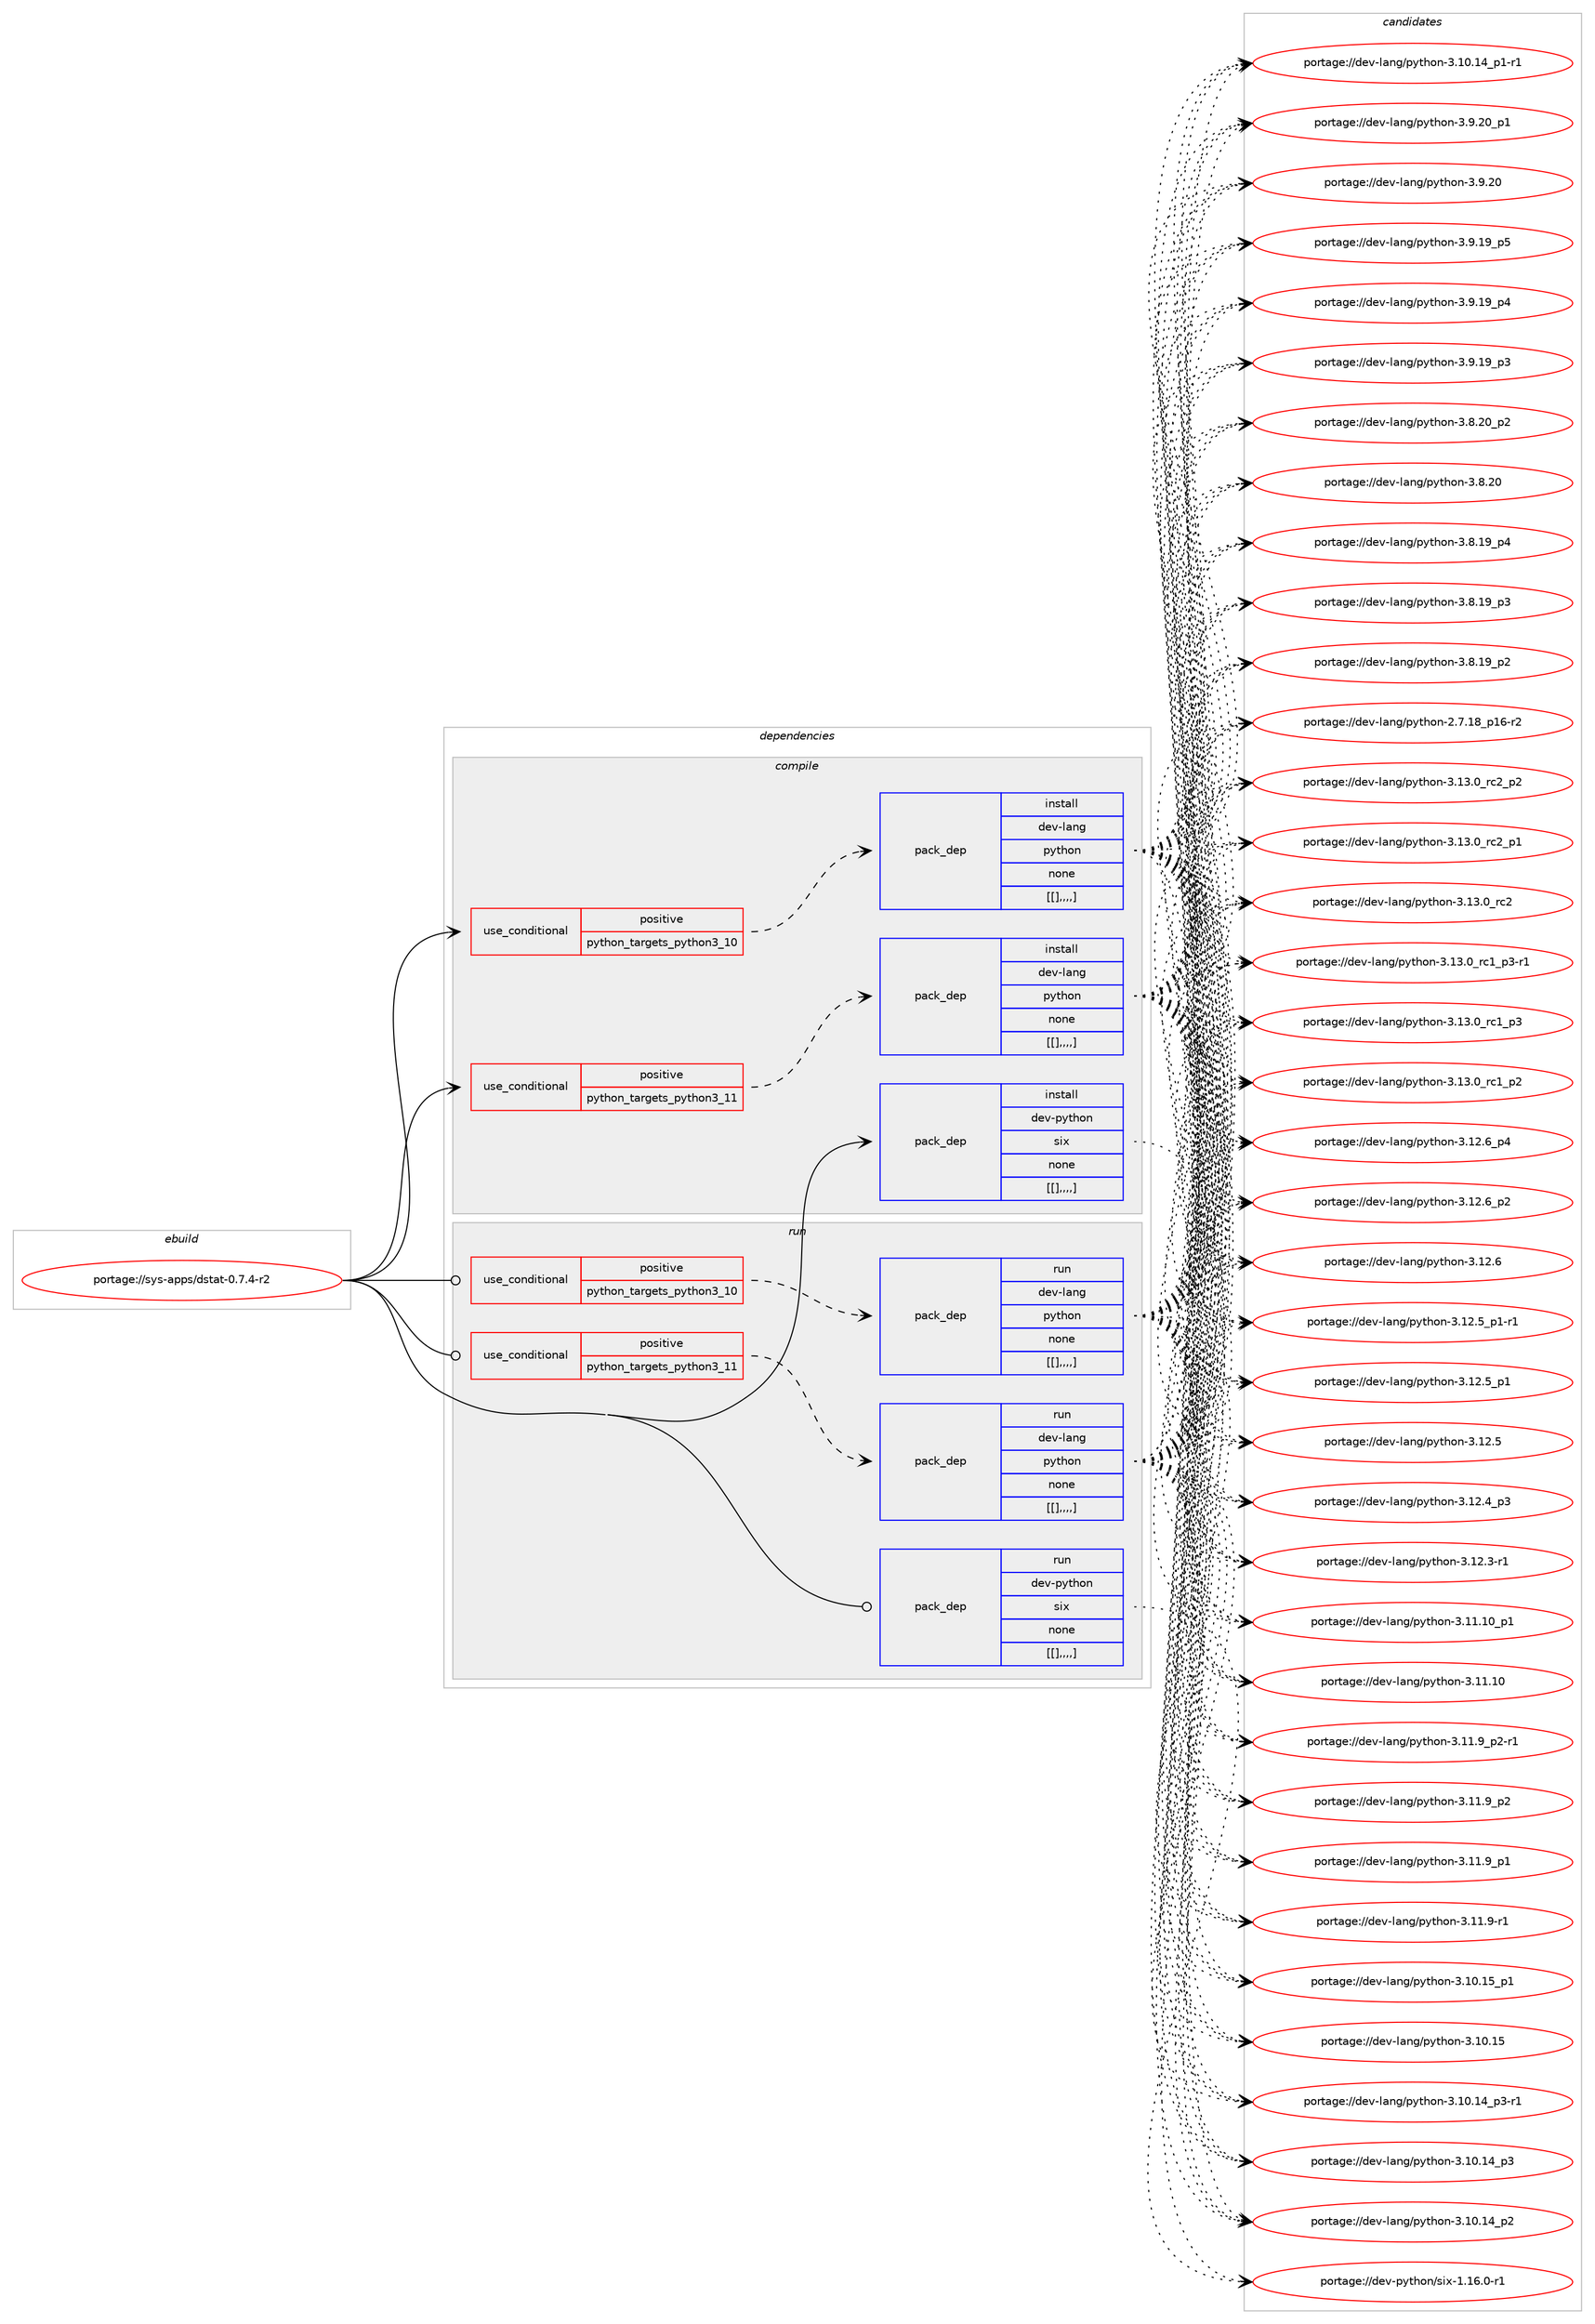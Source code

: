digraph prolog {

# *************
# Graph options
# *************

newrank=true;
concentrate=true;
compound=true;
graph [rankdir=LR,fontname=Helvetica,fontsize=10,ranksep=1.5];#, ranksep=2.5, nodesep=0.2];
edge  [arrowhead=vee];
node  [fontname=Helvetica,fontsize=10];

# **********
# The ebuild
# **********

subgraph cluster_leftcol {
color=gray;
label=<<i>ebuild</i>>;
id [label="portage://sys-apps/dstat-0.7.4-r2", color=red, width=4, href="../sys-apps/dstat-0.7.4-r2.svg"];
}

# ****************
# The dependencies
# ****************

subgraph cluster_midcol {
color=gray;
label=<<i>dependencies</i>>;
subgraph cluster_compile {
fillcolor="#eeeeee";
style=filled;
label=<<i>compile</i>>;
subgraph cond2517 {
dependency7175 [label=<<TABLE BORDER="0" CELLBORDER="1" CELLSPACING="0" CELLPADDING="4"><TR><TD ROWSPAN="3" CELLPADDING="10">use_conditional</TD></TR><TR><TD>positive</TD></TR><TR><TD>python_targets_python3_10</TD></TR></TABLE>>, shape=none, color=red];
subgraph pack4634 {
dependency7176 [label=<<TABLE BORDER="0" CELLBORDER="1" CELLSPACING="0" CELLPADDING="4" WIDTH="220"><TR><TD ROWSPAN="6" CELLPADDING="30">pack_dep</TD></TR><TR><TD WIDTH="110">install</TD></TR><TR><TD>dev-lang</TD></TR><TR><TD>python</TD></TR><TR><TD>none</TD></TR><TR><TD>[[],,,,]</TD></TR></TABLE>>, shape=none, color=blue];
}
dependency7175:e -> dependency7176:w [weight=20,style="dashed",arrowhead="vee"];
}
id:e -> dependency7175:w [weight=20,style="solid",arrowhead="vee"];
subgraph cond2518 {
dependency7177 [label=<<TABLE BORDER="0" CELLBORDER="1" CELLSPACING="0" CELLPADDING="4"><TR><TD ROWSPAN="3" CELLPADDING="10">use_conditional</TD></TR><TR><TD>positive</TD></TR><TR><TD>python_targets_python3_11</TD></TR></TABLE>>, shape=none, color=red];
subgraph pack4635 {
dependency7178 [label=<<TABLE BORDER="0" CELLBORDER="1" CELLSPACING="0" CELLPADDING="4" WIDTH="220"><TR><TD ROWSPAN="6" CELLPADDING="30">pack_dep</TD></TR><TR><TD WIDTH="110">install</TD></TR><TR><TD>dev-lang</TD></TR><TR><TD>python</TD></TR><TR><TD>none</TD></TR><TR><TD>[[],,,,]</TD></TR></TABLE>>, shape=none, color=blue];
}
dependency7177:e -> dependency7178:w [weight=20,style="dashed",arrowhead="vee"];
}
id:e -> dependency7177:w [weight=20,style="solid",arrowhead="vee"];
subgraph pack4636 {
dependency7179 [label=<<TABLE BORDER="0" CELLBORDER="1" CELLSPACING="0" CELLPADDING="4" WIDTH="220"><TR><TD ROWSPAN="6" CELLPADDING="30">pack_dep</TD></TR><TR><TD WIDTH="110">install</TD></TR><TR><TD>dev-python</TD></TR><TR><TD>six</TD></TR><TR><TD>none</TD></TR><TR><TD>[[],,,,]</TD></TR></TABLE>>, shape=none, color=blue];
}
id:e -> dependency7179:w [weight=20,style="solid",arrowhead="vee"];
}
subgraph cluster_compileandrun {
fillcolor="#eeeeee";
style=filled;
label=<<i>compile and run</i>>;
}
subgraph cluster_run {
fillcolor="#eeeeee";
style=filled;
label=<<i>run</i>>;
subgraph cond2519 {
dependency7180 [label=<<TABLE BORDER="0" CELLBORDER="1" CELLSPACING="0" CELLPADDING="4"><TR><TD ROWSPAN="3" CELLPADDING="10">use_conditional</TD></TR><TR><TD>positive</TD></TR><TR><TD>python_targets_python3_10</TD></TR></TABLE>>, shape=none, color=red];
subgraph pack4637 {
dependency7181 [label=<<TABLE BORDER="0" CELLBORDER="1" CELLSPACING="0" CELLPADDING="4" WIDTH="220"><TR><TD ROWSPAN="6" CELLPADDING="30">pack_dep</TD></TR><TR><TD WIDTH="110">run</TD></TR><TR><TD>dev-lang</TD></TR><TR><TD>python</TD></TR><TR><TD>none</TD></TR><TR><TD>[[],,,,]</TD></TR></TABLE>>, shape=none, color=blue];
}
dependency7180:e -> dependency7181:w [weight=20,style="dashed",arrowhead="vee"];
}
id:e -> dependency7180:w [weight=20,style="solid",arrowhead="odot"];
subgraph cond2520 {
dependency7182 [label=<<TABLE BORDER="0" CELLBORDER="1" CELLSPACING="0" CELLPADDING="4"><TR><TD ROWSPAN="3" CELLPADDING="10">use_conditional</TD></TR><TR><TD>positive</TD></TR><TR><TD>python_targets_python3_11</TD></TR></TABLE>>, shape=none, color=red];
subgraph pack4638 {
dependency7183 [label=<<TABLE BORDER="0" CELLBORDER="1" CELLSPACING="0" CELLPADDING="4" WIDTH="220"><TR><TD ROWSPAN="6" CELLPADDING="30">pack_dep</TD></TR><TR><TD WIDTH="110">run</TD></TR><TR><TD>dev-lang</TD></TR><TR><TD>python</TD></TR><TR><TD>none</TD></TR><TR><TD>[[],,,,]</TD></TR></TABLE>>, shape=none, color=blue];
}
dependency7182:e -> dependency7183:w [weight=20,style="dashed",arrowhead="vee"];
}
id:e -> dependency7182:w [weight=20,style="solid",arrowhead="odot"];
subgraph pack4639 {
dependency7184 [label=<<TABLE BORDER="0" CELLBORDER="1" CELLSPACING="0" CELLPADDING="4" WIDTH="220"><TR><TD ROWSPAN="6" CELLPADDING="30">pack_dep</TD></TR><TR><TD WIDTH="110">run</TD></TR><TR><TD>dev-python</TD></TR><TR><TD>six</TD></TR><TR><TD>none</TD></TR><TR><TD>[[],,,,]</TD></TR></TABLE>>, shape=none, color=blue];
}
id:e -> dependency7184:w [weight=20,style="solid",arrowhead="odot"];
}
}

# **************
# The candidates
# **************

subgraph cluster_choices {
rank=same;
color=gray;
label=<<i>candidates</i>>;

subgraph choice4634 {
color=black;
nodesep=1;
choice100101118451089711010347112121116104111110455146495146489511499509511250 [label="portage://dev-lang/python-3.13.0_rc2_p2", color=red, width=4,href="../dev-lang/python-3.13.0_rc2_p2.svg"];
choice100101118451089711010347112121116104111110455146495146489511499509511249 [label="portage://dev-lang/python-3.13.0_rc2_p1", color=red, width=4,href="../dev-lang/python-3.13.0_rc2_p1.svg"];
choice10010111845108971101034711212111610411111045514649514648951149950 [label="portage://dev-lang/python-3.13.0_rc2", color=red, width=4,href="../dev-lang/python-3.13.0_rc2.svg"];
choice1001011184510897110103471121211161041111104551464951464895114994995112514511449 [label="portage://dev-lang/python-3.13.0_rc1_p3-r1", color=red, width=4,href="../dev-lang/python-3.13.0_rc1_p3-r1.svg"];
choice100101118451089711010347112121116104111110455146495146489511499499511251 [label="portage://dev-lang/python-3.13.0_rc1_p3", color=red, width=4,href="../dev-lang/python-3.13.0_rc1_p3.svg"];
choice100101118451089711010347112121116104111110455146495146489511499499511250 [label="portage://dev-lang/python-3.13.0_rc1_p2", color=red, width=4,href="../dev-lang/python-3.13.0_rc1_p2.svg"];
choice100101118451089711010347112121116104111110455146495046549511252 [label="portage://dev-lang/python-3.12.6_p4", color=red, width=4,href="../dev-lang/python-3.12.6_p4.svg"];
choice100101118451089711010347112121116104111110455146495046549511250 [label="portage://dev-lang/python-3.12.6_p2", color=red, width=4,href="../dev-lang/python-3.12.6_p2.svg"];
choice10010111845108971101034711212111610411111045514649504654 [label="portage://dev-lang/python-3.12.6", color=red, width=4,href="../dev-lang/python-3.12.6.svg"];
choice1001011184510897110103471121211161041111104551464950465395112494511449 [label="portage://dev-lang/python-3.12.5_p1-r1", color=red, width=4,href="../dev-lang/python-3.12.5_p1-r1.svg"];
choice100101118451089711010347112121116104111110455146495046539511249 [label="portage://dev-lang/python-3.12.5_p1", color=red, width=4,href="../dev-lang/python-3.12.5_p1.svg"];
choice10010111845108971101034711212111610411111045514649504653 [label="portage://dev-lang/python-3.12.5", color=red, width=4,href="../dev-lang/python-3.12.5.svg"];
choice100101118451089711010347112121116104111110455146495046529511251 [label="portage://dev-lang/python-3.12.4_p3", color=red, width=4,href="../dev-lang/python-3.12.4_p3.svg"];
choice100101118451089711010347112121116104111110455146495046514511449 [label="portage://dev-lang/python-3.12.3-r1", color=red, width=4,href="../dev-lang/python-3.12.3-r1.svg"];
choice10010111845108971101034711212111610411111045514649494649489511249 [label="portage://dev-lang/python-3.11.10_p1", color=red, width=4,href="../dev-lang/python-3.11.10_p1.svg"];
choice1001011184510897110103471121211161041111104551464949464948 [label="portage://dev-lang/python-3.11.10", color=red, width=4,href="../dev-lang/python-3.11.10.svg"];
choice1001011184510897110103471121211161041111104551464949465795112504511449 [label="portage://dev-lang/python-3.11.9_p2-r1", color=red, width=4,href="../dev-lang/python-3.11.9_p2-r1.svg"];
choice100101118451089711010347112121116104111110455146494946579511250 [label="portage://dev-lang/python-3.11.9_p2", color=red, width=4,href="../dev-lang/python-3.11.9_p2.svg"];
choice100101118451089711010347112121116104111110455146494946579511249 [label="portage://dev-lang/python-3.11.9_p1", color=red, width=4,href="../dev-lang/python-3.11.9_p1.svg"];
choice100101118451089711010347112121116104111110455146494946574511449 [label="portage://dev-lang/python-3.11.9-r1", color=red, width=4,href="../dev-lang/python-3.11.9-r1.svg"];
choice10010111845108971101034711212111610411111045514649484649539511249 [label="portage://dev-lang/python-3.10.15_p1", color=red, width=4,href="../dev-lang/python-3.10.15_p1.svg"];
choice1001011184510897110103471121211161041111104551464948464953 [label="portage://dev-lang/python-3.10.15", color=red, width=4,href="../dev-lang/python-3.10.15.svg"];
choice100101118451089711010347112121116104111110455146494846495295112514511449 [label="portage://dev-lang/python-3.10.14_p3-r1", color=red, width=4,href="../dev-lang/python-3.10.14_p3-r1.svg"];
choice10010111845108971101034711212111610411111045514649484649529511251 [label="portage://dev-lang/python-3.10.14_p3", color=red, width=4,href="../dev-lang/python-3.10.14_p3.svg"];
choice10010111845108971101034711212111610411111045514649484649529511250 [label="portage://dev-lang/python-3.10.14_p2", color=red, width=4,href="../dev-lang/python-3.10.14_p2.svg"];
choice100101118451089711010347112121116104111110455146494846495295112494511449 [label="portage://dev-lang/python-3.10.14_p1-r1", color=red, width=4,href="../dev-lang/python-3.10.14_p1-r1.svg"];
choice100101118451089711010347112121116104111110455146574650489511249 [label="portage://dev-lang/python-3.9.20_p1", color=red, width=4,href="../dev-lang/python-3.9.20_p1.svg"];
choice10010111845108971101034711212111610411111045514657465048 [label="portage://dev-lang/python-3.9.20", color=red, width=4,href="../dev-lang/python-3.9.20.svg"];
choice100101118451089711010347112121116104111110455146574649579511253 [label="portage://dev-lang/python-3.9.19_p5", color=red, width=4,href="../dev-lang/python-3.9.19_p5.svg"];
choice100101118451089711010347112121116104111110455146574649579511252 [label="portage://dev-lang/python-3.9.19_p4", color=red, width=4,href="../dev-lang/python-3.9.19_p4.svg"];
choice100101118451089711010347112121116104111110455146574649579511251 [label="portage://dev-lang/python-3.9.19_p3", color=red, width=4,href="../dev-lang/python-3.9.19_p3.svg"];
choice100101118451089711010347112121116104111110455146564650489511250 [label="portage://dev-lang/python-3.8.20_p2", color=red, width=4,href="../dev-lang/python-3.8.20_p2.svg"];
choice10010111845108971101034711212111610411111045514656465048 [label="portage://dev-lang/python-3.8.20", color=red, width=4,href="../dev-lang/python-3.8.20.svg"];
choice100101118451089711010347112121116104111110455146564649579511252 [label="portage://dev-lang/python-3.8.19_p4", color=red, width=4,href="../dev-lang/python-3.8.19_p4.svg"];
choice100101118451089711010347112121116104111110455146564649579511251 [label="portage://dev-lang/python-3.8.19_p3", color=red, width=4,href="../dev-lang/python-3.8.19_p3.svg"];
choice100101118451089711010347112121116104111110455146564649579511250 [label="portage://dev-lang/python-3.8.19_p2", color=red, width=4,href="../dev-lang/python-3.8.19_p2.svg"];
choice100101118451089711010347112121116104111110455046554649569511249544511450 [label="portage://dev-lang/python-2.7.18_p16-r2", color=red, width=4,href="../dev-lang/python-2.7.18_p16-r2.svg"];
dependency7176:e -> choice100101118451089711010347112121116104111110455146495146489511499509511250:w [style=dotted,weight="100"];
dependency7176:e -> choice100101118451089711010347112121116104111110455146495146489511499509511249:w [style=dotted,weight="100"];
dependency7176:e -> choice10010111845108971101034711212111610411111045514649514648951149950:w [style=dotted,weight="100"];
dependency7176:e -> choice1001011184510897110103471121211161041111104551464951464895114994995112514511449:w [style=dotted,weight="100"];
dependency7176:e -> choice100101118451089711010347112121116104111110455146495146489511499499511251:w [style=dotted,weight="100"];
dependency7176:e -> choice100101118451089711010347112121116104111110455146495146489511499499511250:w [style=dotted,weight="100"];
dependency7176:e -> choice100101118451089711010347112121116104111110455146495046549511252:w [style=dotted,weight="100"];
dependency7176:e -> choice100101118451089711010347112121116104111110455146495046549511250:w [style=dotted,weight="100"];
dependency7176:e -> choice10010111845108971101034711212111610411111045514649504654:w [style=dotted,weight="100"];
dependency7176:e -> choice1001011184510897110103471121211161041111104551464950465395112494511449:w [style=dotted,weight="100"];
dependency7176:e -> choice100101118451089711010347112121116104111110455146495046539511249:w [style=dotted,weight="100"];
dependency7176:e -> choice10010111845108971101034711212111610411111045514649504653:w [style=dotted,weight="100"];
dependency7176:e -> choice100101118451089711010347112121116104111110455146495046529511251:w [style=dotted,weight="100"];
dependency7176:e -> choice100101118451089711010347112121116104111110455146495046514511449:w [style=dotted,weight="100"];
dependency7176:e -> choice10010111845108971101034711212111610411111045514649494649489511249:w [style=dotted,weight="100"];
dependency7176:e -> choice1001011184510897110103471121211161041111104551464949464948:w [style=dotted,weight="100"];
dependency7176:e -> choice1001011184510897110103471121211161041111104551464949465795112504511449:w [style=dotted,weight="100"];
dependency7176:e -> choice100101118451089711010347112121116104111110455146494946579511250:w [style=dotted,weight="100"];
dependency7176:e -> choice100101118451089711010347112121116104111110455146494946579511249:w [style=dotted,weight="100"];
dependency7176:e -> choice100101118451089711010347112121116104111110455146494946574511449:w [style=dotted,weight="100"];
dependency7176:e -> choice10010111845108971101034711212111610411111045514649484649539511249:w [style=dotted,weight="100"];
dependency7176:e -> choice1001011184510897110103471121211161041111104551464948464953:w [style=dotted,weight="100"];
dependency7176:e -> choice100101118451089711010347112121116104111110455146494846495295112514511449:w [style=dotted,weight="100"];
dependency7176:e -> choice10010111845108971101034711212111610411111045514649484649529511251:w [style=dotted,weight="100"];
dependency7176:e -> choice10010111845108971101034711212111610411111045514649484649529511250:w [style=dotted,weight="100"];
dependency7176:e -> choice100101118451089711010347112121116104111110455146494846495295112494511449:w [style=dotted,weight="100"];
dependency7176:e -> choice100101118451089711010347112121116104111110455146574650489511249:w [style=dotted,weight="100"];
dependency7176:e -> choice10010111845108971101034711212111610411111045514657465048:w [style=dotted,weight="100"];
dependency7176:e -> choice100101118451089711010347112121116104111110455146574649579511253:w [style=dotted,weight="100"];
dependency7176:e -> choice100101118451089711010347112121116104111110455146574649579511252:w [style=dotted,weight="100"];
dependency7176:e -> choice100101118451089711010347112121116104111110455146574649579511251:w [style=dotted,weight="100"];
dependency7176:e -> choice100101118451089711010347112121116104111110455146564650489511250:w [style=dotted,weight="100"];
dependency7176:e -> choice10010111845108971101034711212111610411111045514656465048:w [style=dotted,weight="100"];
dependency7176:e -> choice100101118451089711010347112121116104111110455146564649579511252:w [style=dotted,weight="100"];
dependency7176:e -> choice100101118451089711010347112121116104111110455146564649579511251:w [style=dotted,weight="100"];
dependency7176:e -> choice100101118451089711010347112121116104111110455146564649579511250:w [style=dotted,weight="100"];
dependency7176:e -> choice100101118451089711010347112121116104111110455046554649569511249544511450:w [style=dotted,weight="100"];
}
subgraph choice4635 {
color=black;
nodesep=1;
choice100101118451089711010347112121116104111110455146495146489511499509511250 [label="portage://dev-lang/python-3.13.0_rc2_p2", color=red, width=4,href="../dev-lang/python-3.13.0_rc2_p2.svg"];
choice100101118451089711010347112121116104111110455146495146489511499509511249 [label="portage://dev-lang/python-3.13.0_rc2_p1", color=red, width=4,href="../dev-lang/python-3.13.0_rc2_p1.svg"];
choice10010111845108971101034711212111610411111045514649514648951149950 [label="portage://dev-lang/python-3.13.0_rc2", color=red, width=4,href="../dev-lang/python-3.13.0_rc2.svg"];
choice1001011184510897110103471121211161041111104551464951464895114994995112514511449 [label="portage://dev-lang/python-3.13.0_rc1_p3-r1", color=red, width=4,href="../dev-lang/python-3.13.0_rc1_p3-r1.svg"];
choice100101118451089711010347112121116104111110455146495146489511499499511251 [label="portage://dev-lang/python-3.13.0_rc1_p3", color=red, width=4,href="../dev-lang/python-3.13.0_rc1_p3.svg"];
choice100101118451089711010347112121116104111110455146495146489511499499511250 [label="portage://dev-lang/python-3.13.0_rc1_p2", color=red, width=4,href="../dev-lang/python-3.13.0_rc1_p2.svg"];
choice100101118451089711010347112121116104111110455146495046549511252 [label="portage://dev-lang/python-3.12.6_p4", color=red, width=4,href="../dev-lang/python-3.12.6_p4.svg"];
choice100101118451089711010347112121116104111110455146495046549511250 [label="portage://dev-lang/python-3.12.6_p2", color=red, width=4,href="../dev-lang/python-3.12.6_p2.svg"];
choice10010111845108971101034711212111610411111045514649504654 [label="portage://dev-lang/python-3.12.6", color=red, width=4,href="../dev-lang/python-3.12.6.svg"];
choice1001011184510897110103471121211161041111104551464950465395112494511449 [label="portage://dev-lang/python-3.12.5_p1-r1", color=red, width=4,href="../dev-lang/python-3.12.5_p1-r1.svg"];
choice100101118451089711010347112121116104111110455146495046539511249 [label="portage://dev-lang/python-3.12.5_p1", color=red, width=4,href="../dev-lang/python-3.12.5_p1.svg"];
choice10010111845108971101034711212111610411111045514649504653 [label="portage://dev-lang/python-3.12.5", color=red, width=4,href="../dev-lang/python-3.12.5.svg"];
choice100101118451089711010347112121116104111110455146495046529511251 [label="portage://dev-lang/python-3.12.4_p3", color=red, width=4,href="../dev-lang/python-3.12.4_p3.svg"];
choice100101118451089711010347112121116104111110455146495046514511449 [label="portage://dev-lang/python-3.12.3-r1", color=red, width=4,href="../dev-lang/python-3.12.3-r1.svg"];
choice10010111845108971101034711212111610411111045514649494649489511249 [label="portage://dev-lang/python-3.11.10_p1", color=red, width=4,href="../dev-lang/python-3.11.10_p1.svg"];
choice1001011184510897110103471121211161041111104551464949464948 [label="portage://dev-lang/python-3.11.10", color=red, width=4,href="../dev-lang/python-3.11.10.svg"];
choice1001011184510897110103471121211161041111104551464949465795112504511449 [label="portage://dev-lang/python-3.11.9_p2-r1", color=red, width=4,href="../dev-lang/python-3.11.9_p2-r1.svg"];
choice100101118451089711010347112121116104111110455146494946579511250 [label="portage://dev-lang/python-3.11.9_p2", color=red, width=4,href="../dev-lang/python-3.11.9_p2.svg"];
choice100101118451089711010347112121116104111110455146494946579511249 [label="portage://dev-lang/python-3.11.9_p1", color=red, width=4,href="../dev-lang/python-3.11.9_p1.svg"];
choice100101118451089711010347112121116104111110455146494946574511449 [label="portage://dev-lang/python-3.11.9-r1", color=red, width=4,href="../dev-lang/python-3.11.9-r1.svg"];
choice10010111845108971101034711212111610411111045514649484649539511249 [label="portage://dev-lang/python-3.10.15_p1", color=red, width=4,href="../dev-lang/python-3.10.15_p1.svg"];
choice1001011184510897110103471121211161041111104551464948464953 [label="portage://dev-lang/python-3.10.15", color=red, width=4,href="../dev-lang/python-3.10.15.svg"];
choice100101118451089711010347112121116104111110455146494846495295112514511449 [label="portage://dev-lang/python-3.10.14_p3-r1", color=red, width=4,href="../dev-lang/python-3.10.14_p3-r1.svg"];
choice10010111845108971101034711212111610411111045514649484649529511251 [label="portage://dev-lang/python-3.10.14_p3", color=red, width=4,href="../dev-lang/python-3.10.14_p3.svg"];
choice10010111845108971101034711212111610411111045514649484649529511250 [label="portage://dev-lang/python-3.10.14_p2", color=red, width=4,href="../dev-lang/python-3.10.14_p2.svg"];
choice100101118451089711010347112121116104111110455146494846495295112494511449 [label="portage://dev-lang/python-3.10.14_p1-r1", color=red, width=4,href="../dev-lang/python-3.10.14_p1-r1.svg"];
choice100101118451089711010347112121116104111110455146574650489511249 [label="portage://dev-lang/python-3.9.20_p1", color=red, width=4,href="../dev-lang/python-3.9.20_p1.svg"];
choice10010111845108971101034711212111610411111045514657465048 [label="portage://dev-lang/python-3.9.20", color=red, width=4,href="../dev-lang/python-3.9.20.svg"];
choice100101118451089711010347112121116104111110455146574649579511253 [label="portage://dev-lang/python-3.9.19_p5", color=red, width=4,href="../dev-lang/python-3.9.19_p5.svg"];
choice100101118451089711010347112121116104111110455146574649579511252 [label="portage://dev-lang/python-3.9.19_p4", color=red, width=4,href="../dev-lang/python-3.9.19_p4.svg"];
choice100101118451089711010347112121116104111110455146574649579511251 [label="portage://dev-lang/python-3.9.19_p3", color=red, width=4,href="../dev-lang/python-3.9.19_p3.svg"];
choice100101118451089711010347112121116104111110455146564650489511250 [label="portage://dev-lang/python-3.8.20_p2", color=red, width=4,href="../dev-lang/python-3.8.20_p2.svg"];
choice10010111845108971101034711212111610411111045514656465048 [label="portage://dev-lang/python-3.8.20", color=red, width=4,href="../dev-lang/python-3.8.20.svg"];
choice100101118451089711010347112121116104111110455146564649579511252 [label="portage://dev-lang/python-3.8.19_p4", color=red, width=4,href="../dev-lang/python-3.8.19_p4.svg"];
choice100101118451089711010347112121116104111110455146564649579511251 [label="portage://dev-lang/python-3.8.19_p3", color=red, width=4,href="../dev-lang/python-3.8.19_p3.svg"];
choice100101118451089711010347112121116104111110455146564649579511250 [label="portage://dev-lang/python-3.8.19_p2", color=red, width=4,href="../dev-lang/python-3.8.19_p2.svg"];
choice100101118451089711010347112121116104111110455046554649569511249544511450 [label="portage://dev-lang/python-2.7.18_p16-r2", color=red, width=4,href="../dev-lang/python-2.7.18_p16-r2.svg"];
dependency7178:e -> choice100101118451089711010347112121116104111110455146495146489511499509511250:w [style=dotted,weight="100"];
dependency7178:e -> choice100101118451089711010347112121116104111110455146495146489511499509511249:w [style=dotted,weight="100"];
dependency7178:e -> choice10010111845108971101034711212111610411111045514649514648951149950:w [style=dotted,weight="100"];
dependency7178:e -> choice1001011184510897110103471121211161041111104551464951464895114994995112514511449:w [style=dotted,weight="100"];
dependency7178:e -> choice100101118451089711010347112121116104111110455146495146489511499499511251:w [style=dotted,weight="100"];
dependency7178:e -> choice100101118451089711010347112121116104111110455146495146489511499499511250:w [style=dotted,weight="100"];
dependency7178:e -> choice100101118451089711010347112121116104111110455146495046549511252:w [style=dotted,weight="100"];
dependency7178:e -> choice100101118451089711010347112121116104111110455146495046549511250:w [style=dotted,weight="100"];
dependency7178:e -> choice10010111845108971101034711212111610411111045514649504654:w [style=dotted,weight="100"];
dependency7178:e -> choice1001011184510897110103471121211161041111104551464950465395112494511449:w [style=dotted,weight="100"];
dependency7178:e -> choice100101118451089711010347112121116104111110455146495046539511249:w [style=dotted,weight="100"];
dependency7178:e -> choice10010111845108971101034711212111610411111045514649504653:w [style=dotted,weight="100"];
dependency7178:e -> choice100101118451089711010347112121116104111110455146495046529511251:w [style=dotted,weight="100"];
dependency7178:e -> choice100101118451089711010347112121116104111110455146495046514511449:w [style=dotted,weight="100"];
dependency7178:e -> choice10010111845108971101034711212111610411111045514649494649489511249:w [style=dotted,weight="100"];
dependency7178:e -> choice1001011184510897110103471121211161041111104551464949464948:w [style=dotted,weight="100"];
dependency7178:e -> choice1001011184510897110103471121211161041111104551464949465795112504511449:w [style=dotted,weight="100"];
dependency7178:e -> choice100101118451089711010347112121116104111110455146494946579511250:w [style=dotted,weight="100"];
dependency7178:e -> choice100101118451089711010347112121116104111110455146494946579511249:w [style=dotted,weight="100"];
dependency7178:e -> choice100101118451089711010347112121116104111110455146494946574511449:w [style=dotted,weight="100"];
dependency7178:e -> choice10010111845108971101034711212111610411111045514649484649539511249:w [style=dotted,weight="100"];
dependency7178:e -> choice1001011184510897110103471121211161041111104551464948464953:w [style=dotted,weight="100"];
dependency7178:e -> choice100101118451089711010347112121116104111110455146494846495295112514511449:w [style=dotted,weight="100"];
dependency7178:e -> choice10010111845108971101034711212111610411111045514649484649529511251:w [style=dotted,weight="100"];
dependency7178:e -> choice10010111845108971101034711212111610411111045514649484649529511250:w [style=dotted,weight="100"];
dependency7178:e -> choice100101118451089711010347112121116104111110455146494846495295112494511449:w [style=dotted,weight="100"];
dependency7178:e -> choice100101118451089711010347112121116104111110455146574650489511249:w [style=dotted,weight="100"];
dependency7178:e -> choice10010111845108971101034711212111610411111045514657465048:w [style=dotted,weight="100"];
dependency7178:e -> choice100101118451089711010347112121116104111110455146574649579511253:w [style=dotted,weight="100"];
dependency7178:e -> choice100101118451089711010347112121116104111110455146574649579511252:w [style=dotted,weight="100"];
dependency7178:e -> choice100101118451089711010347112121116104111110455146574649579511251:w [style=dotted,weight="100"];
dependency7178:e -> choice100101118451089711010347112121116104111110455146564650489511250:w [style=dotted,weight="100"];
dependency7178:e -> choice10010111845108971101034711212111610411111045514656465048:w [style=dotted,weight="100"];
dependency7178:e -> choice100101118451089711010347112121116104111110455146564649579511252:w [style=dotted,weight="100"];
dependency7178:e -> choice100101118451089711010347112121116104111110455146564649579511251:w [style=dotted,weight="100"];
dependency7178:e -> choice100101118451089711010347112121116104111110455146564649579511250:w [style=dotted,weight="100"];
dependency7178:e -> choice100101118451089711010347112121116104111110455046554649569511249544511450:w [style=dotted,weight="100"];
}
subgraph choice4636 {
color=black;
nodesep=1;
choice1001011184511212111610411111047115105120454946495446484511449 [label="portage://dev-python/six-1.16.0-r1", color=red, width=4,href="../dev-python/six-1.16.0-r1.svg"];
dependency7179:e -> choice1001011184511212111610411111047115105120454946495446484511449:w [style=dotted,weight="100"];
}
subgraph choice4637 {
color=black;
nodesep=1;
choice100101118451089711010347112121116104111110455146495146489511499509511250 [label="portage://dev-lang/python-3.13.0_rc2_p2", color=red, width=4,href="../dev-lang/python-3.13.0_rc2_p2.svg"];
choice100101118451089711010347112121116104111110455146495146489511499509511249 [label="portage://dev-lang/python-3.13.0_rc2_p1", color=red, width=4,href="../dev-lang/python-3.13.0_rc2_p1.svg"];
choice10010111845108971101034711212111610411111045514649514648951149950 [label="portage://dev-lang/python-3.13.0_rc2", color=red, width=4,href="../dev-lang/python-3.13.0_rc2.svg"];
choice1001011184510897110103471121211161041111104551464951464895114994995112514511449 [label="portage://dev-lang/python-3.13.0_rc1_p3-r1", color=red, width=4,href="../dev-lang/python-3.13.0_rc1_p3-r1.svg"];
choice100101118451089711010347112121116104111110455146495146489511499499511251 [label="portage://dev-lang/python-3.13.0_rc1_p3", color=red, width=4,href="../dev-lang/python-3.13.0_rc1_p3.svg"];
choice100101118451089711010347112121116104111110455146495146489511499499511250 [label="portage://dev-lang/python-3.13.0_rc1_p2", color=red, width=4,href="../dev-lang/python-3.13.0_rc1_p2.svg"];
choice100101118451089711010347112121116104111110455146495046549511252 [label="portage://dev-lang/python-3.12.6_p4", color=red, width=4,href="../dev-lang/python-3.12.6_p4.svg"];
choice100101118451089711010347112121116104111110455146495046549511250 [label="portage://dev-lang/python-3.12.6_p2", color=red, width=4,href="../dev-lang/python-3.12.6_p2.svg"];
choice10010111845108971101034711212111610411111045514649504654 [label="portage://dev-lang/python-3.12.6", color=red, width=4,href="../dev-lang/python-3.12.6.svg"];
choice1001011184510897110103471121211161041111104551464950465395112494511449 [label="portage://dev-lang/python-3.12.5_p1-r1", color=red, width=4,href="../dev-lang/python-3.12.5_p1-r1.svg"];
choice100101118451089711010347112121116104111110455146495046539511249 [label="portage://dev-lang/python-3.12.5_p1", color=red, width=4,href="../dev-lang/python-3.12.5_p1.svg"];
choice10010111845108971101034711212111610411111045514649504653 [label="portage://dev-lang/python-3.12.5", color=red, width=4,href="../dev-lang/python-3.12.5.svg"];
choice100101118451089711010347112121116104111110455146495046529511251 [label="portage://dev-lang/python-3.12.4_p3", color=red, width=4,href="../dev-lang/python-3.12.4_p3.svg"];
choice100101118451089711010347112121116104111110455146495046514511449 [label="portage://dev-lang/python-3.12.3-r1", color=red, width=4,href="../dev-lang/python-3.12.3-r1.svg"];
choice10010111845108971101034711212111610411111045514649494649489511249 [label="portage://dev-lang/python-3.11.10_p1", color=red, width=4,href="../dev-lang/python-3.11.10_p1.svg"];
choice1001011184510897110103471121211161041111104551464949464948 [label="portage://dev-lang/python-3.11.10", color=red, width=4,href="../dev-lang/python-3.11.10.svg"];
choice1001011184510897110103471121211161041111104551464949465795112504511449 [label="portage://dev-lang/python-3.11.9_p2-r1", color=red, width=4,href="../dev-lang/python-3.11.9_p2-r1.svg"];
choice100101118451089711010347112121116104111110455146494946579511250 [label="portage://dev-lang/python-3.11.9_p2", color=red, width=4,href="../dev-lang/python-3.11.9_p2.svg"];
choice100101118451089711010347112121116104111110455146494946579511249 [label="portage://dev-lang/python-3.11.9_p1", color=red, width=4,href="../dev-lang/python-3.11.9_p1.svg"];
choice100101118451089711010347112121116104111110455146494946574511449 [label="portage://dev-lang/python-3.11.9-r1", color=red, width=4,href="../dev-lang/python-3.11.9-r1.svg"];
choice10010111845108971101034711212111610411111045514649484649539511249 [label="portage://dev-lang/python-3.10.15_p1", color=red, width=4,href="../dev-lang/python-3.10.15_p1.svg"];
choice1001011184510897110103471121211161041111104551464948464953 [label="portage://dev-lang/python-3.10.15", color=red, width=4,href="../dev-lang/python-3.10.15.svg"];
choice100101118451089711010347112121116104111110455146494846495295112514511449 [label="portage://dev-lang/python-3.10.14_p3-r1", color=red, width=4,href="../dev-lang/python-3.10.14_p3-r1.svg"];
choice10010111845108971101034711212111610411111045514649484649529511251 [label="portage://dev-lang/python-3.10.14_p3", color=red, width=4,href="../dev-lang/python-3.10.14_p3.svg"];
choice10010111845108971101034711212111610411111045514649484649529511250 [label="portage://dev-lang/python-3.10.14_p2", color=red, width=4,href="../dev-lang/python-3.10.14_p2.svg"];
choice100101118451089711010347112121116104111110455146494846495295112494511449 [label="portage://dev-lang/python-3.10.14_p1-r1", color=red, width=4,href="../dev-lang/python-3.10.14_p1-r1.svg"];
choice100101118451089711010347112121116104111110455146574650489511249 [label="portage://dev-lang/python-3.9.20_p1", color=red, width=4,href="../dev-lang/python-3.9.20_p1.svg"];
choice10010111845108971101034711212111610411111045514657465048 [label="portage://dev-lang/python-3.9.20", color=red, width=4,href="../dev-lang/python-3.9.20.svg"];
choice100101118451089711010347112121116104111110455146574649579511253 [label="portage://dev-lang/python-3.9.19_p5", color=red, width=4,href="../dev-lang/python-3.9.19_p5.svg"];
choice100101118451089711010347112121116104111110455146574649579511252 [label="portage://dev-lang/python-3.9.19_p4", color=red, width=4,href="../dev-lang/python-3.9.19_p4.svg"];
choice100101118451089711010347112121116104111110455146574649579511251 [label="portage://dev-lang/python-3.9.19_p3", color=red, width=4,href="../dev-lang/python-3.9.19_p3.svg"];
choice100101118451089711010347112121116104111110455146564650489511250 [label="portage://dev-lang/python-3.8.20_p2", color=red, width=4,href="../dev-lang/python-3.8.20_p2.svg"];
choice10010111845108971101034711212111610411111045514656465048 [label="portage://dev-lang/python-3.8.20", color=red, width=4,href="../dev-lang/python-3.8.20.svg"];
choice100101118451089711010347112121116104111110455146564649579511252 [label="portage://dev-lang/python-3.8.19_p4", color=red, width=4,href="../dev-lang/python-3.8.19_p4.svg"];
choice100101118451089711010347112121116104111110455146564649579511251 [label="portage://dev-lang/python-3.8.19_p3", color=red, width=4,href="../dev-lang/python-3.8.19_p3.svg"];
choice100101118451089711010347112121116104111110455146564649579511250 [label="portage://dev-lang/python-3.8.19_p2", color=red, width=4,href="../dev-lang/python-3.8.19_p2.svg"];
choice100101118451089711010347112121116104111110455046554649569511249544511450 [label="portage://dev-lang/python-2.7.18_p16-r2", color=red, width=4,href="../dev-lang/python-2.7.18_p16-r2.svg"];
dependency7181:e -> choice100101118451089711010347112121116104111110455146495146489511499509511250:w [style=dotted,weight="100"];
dependency7181:e -> choice100101118451089711010347112121116104111110455146495146489511499509511249:w [style=dotted,weight="100"];
dependency7181:e -> choice10010111845108971101034711212111610411111045514649514648951149950:w [style=dotted,weight="100"];
dependency7181:e -> choice1001011184510897110103471121211161041111104551464951464895114994995112514511449:w [style=dotted,weight="100"];
dependency7181:e -> choice100101118451089711010347112121116104111110455146495146489511499499511251:w [style=dotted,weight="100"];
dependency7181:e -> choice100101118451089711010347112121116104111110455146495146489511499499511250:w [style=dotted,weight="100"];
dependency7181:e -> choice100101118451089711010347112121116104111110455146495046549511252:w [style=dotted,weight="100"];
dependency7181:e -> choice100101118451089711010347112121116104111110455146495046549511250:w [style=dotted,weight="100"];
dependency7181:e -> choice10010111845108971101034711212111610411111045514649504654:w [style=dotted,weight="100"];
dependency7181:e -> choice1001011184510897110103471121211161041111104551464950465395112494511449:w [style=dotted,weight="100"];
dependency7181:e -> choice100101118451089711010347112121116104111110455146495046539511249:w [style=dotted,weight="100"];
dependency7181:e -> choice10010111845108971101034711212111610411111045514649504653:w [style=dotted,weight="100"];
dependency7181:e -> choice100101118451089711010347112121116104111110455146495046529511251:w [style=dotted,weight="100"];
dependency7181:e -> choice100101118451089711010347112121116104111110455146495046514511449:w [style=dotted,weight="100"];
dependency7181:e -> choice10010111845108971101034711212111610411111045514649494649489511249:w [style=dotted,weight="100"];
dependency7181:e -> choice1001011184510897110103471121211161041111104551464949464948:w [style=dotted,weight="100"];
dependency7181:e -> choice1001011184510897110103471121211161041111104551464949465795112504511449:w [style=dotted,weight="100"];
dependency7181:e -> choice100101118451089711010347112121116104111110455146494946579511250:w [style=dotted,weight="100"];
dependency7181:e -> choice100101118451089711010347112121116104111110455146494946579511249:w [style=dotted,weight="100"];
dependency7181:e -> choice100101118451089711010347112121116104111110455146494946574511449:w [style=dotted,weight="100"];
dependency7181:e -> choice10010111845108971101034711212111610411111045514649484649539511249:w [style=dotted,weight="100"];
dependency7181:e -> choice1001011184510897110103471121211161041111104551464948464953:w [style=dotted,weight="100"];
dependency7181:e -> choice100101118451089711010347112121116104111110455146494846495295112514511449:w [style=dotted,weight="100"];
dependency7181:e -> choice10010111845108971101034711212111610411111045514649484649529511251:w [style=dotted,weight="100"];
dependency7181:e -> choice10010111845108971101034711212111610411111045514649484649529511250:w [style=dotted,weight="100"];
dependency7181:e -> choice100101118451089711010347112121116104111110455146494846495295112494511449:w [style=dotted,weight="100"];
dependency7181:e -> choice100101118451089711010347112121116104111110455146574650489511249:w [style=dotted,weight="100"];
dependency7181:e -> choice10010111845108971101034711212111610411111045514657465048:w [style=dotted,weight="100"];
dependency7181:e -> choice100101118451089711010347112121116104111110455146574649579511253:w [style=dotted,weight="100"];
dependency7181:e -> choice100101118451089711010347112121116104111110455146574649579511252:w [style=dotted,weight="100"];
dependency7181:e -> choice100101118451089711010347112121116104111110455146574649579511251:w [style=dotted,weight="100"];
dependency7181:e -> choice100101118451089711010347112121116104111110455146564650489511250:w [style=dotted,weight="100"];
dependency7181:e -> choice10010111845108971101034711212111610411111045514656465048:w [style=dotted,weight="100"];
dependency7181:e -> choice100101118451089711010347112121116104111110455146564649579511252:w [style=dotted,weight="100"];
dependency7181:e -> choice100101118451089711010347112121116104111110455146564649579511251:w [style=dotted,weight="100"];
dependency7181:e -> choice100101118451089711010347112121116104111110455146564649579511250:w [style=dotted,weight="100"];
dependency7181:e -> choice100101118451089711010347112121116104111110455046554649569511249544511450:w [style=dotted,weight="100"];
}
subgraph choice4638 {
color=black;
nodesep=1;
choice100101118451089711010347112121116104111110455146495146489511499509511250 [label="portage://dev-lang/python-3.13.0_rc2_p2", color=red, width=4,href="../dev-lang/python-3.13.0_rc2_p2.svg"];
choice100101118451089711010347112121116104111110455146495146489511499509511249 [label="portage://dev-lang/python-3.13.0_rc2_p1", color=red, width=4,href="../dev-lang/python-3.13.0_rc2_p1.svg"];
choice10010111845108971101034711212111610411111045514649514648951149950 [label="portage://dev-lang/python-3.13.0_rc2", color=red, width=4,href="../dev-lang/python-3.13.0_rc2.svg"];
choice1001011184510897110103471121211161041111104551464951464895114994995112514511449 [label="portage://dev-lang/python-3.13.0_rc1_p3-r1", color=red, width=4,href="../dev-lang/python-3.13.0_rc1_p3-r1.svg"];
choice100101118451089711010347112121116104111110455146495146489511499499511251 [label="portage://dev-lang/python-3.13.0_rc1_p3", color=red, width=4,href="../dev-lang/python-3.13.0_rc1_p3.svg"];
choice100101118451089711010347112121116104111110455146495146489511499499511250 [label="portage://dev-lang/python-3.13.0_rc1_p2", color=red, width=4,href="../dev-lang/python-3.13.0_rc1_p2.svg"];
choice100101118451089711010347112121116104111110455146495046549511252 [label="portage://dev-lang/python-3.12.6_p4", color=red, width=4,href="../dev-lang/python-3.12.6_p4.svg"];
choice100101118451089711010347112121116104111110455146495046549511250 [label="portage://dev-lang/python-3.12.6_p2", color=red, width=4,href="../dev-lang/python-3.12.6_p2.svg"];
choice10010111845108971101034711212111610411111045514649504654 [label="portage://dev-lang/python-3.12.6", color=red, width=4,href="../dev-lang/python-3.12.6.svg"];
choice1001011184510897110103471121211161041111104551464950465395112494511449 [label="portage://dev-lang/python-3.12.5_p1-r1", color=red, width=4,href="../dev-lang/python-3.12.5_p1-r1.svg"];
choice100101118451089711010347112121116104111110455146495046539511249 [label="portage://dev-lang/python-3.12.5_p1", color=red, width=4,href="../dev-lang/python-3.12.5_p1.svg"];
choice10010111845108971101034711212111610411111045514649504653 [label="portage://dev-lang/python-3.12.5", color=red, width=4,href="../dev-lang/python-3.12.5.svg"];
choice100101118451089711010347112121116104111110455146495046529511251 [label="portage://dev-lang/python-3.12.4_p3", color=red, width=4,href="../dev-lang/python-3.12.4_p3.svg"];
choice100101118451089711010347112121116104111110455146495046514511449 [label="portage://dev-lang/python-3.12.3-r1", color=red, width=4,href="../dev-lang/python-3.12.3-r1.svg"];
choice10010111845108971101034711212111610411111045514649494649489511249 [label="portage://dev-lang/python-3.11.10_p1", color=red, width=4,href="../dev-lang/python-3.11.10_p1.svg"];
choice1001011184510897110103471121211161041111104551464949464948 [label="portage://dev-lang/python-3.11.10", color=red, width=4,href="../dev-lang/python-3.11.10.svg"];
choice1001011184510897110103471121211161041111104551464949465795112504511449 [label="portage://dev-lang/python-3.11.9_p2-r1", color=red, width=4,href="../dev-lang/python-3.11.9_p2-r1.svg"];
choice100101118451089711010347112121116104111110455146494946579511250 [label="portage://dev-lang/python-3.11.9_p2", color=red, width=4,href="../dev-lang/python-3.11.9_p2.svg"];
choice100101118451089711010347112121116104111110455146494946579511249 [label="portage://dev-lang/python-3.11.9_p1", color=red, width=4,href="../dev-lang/python-3.11.9_p1.svg"];
choice100101118451089711010347112121116104111110455146494946574511449 [label="portage://dev-lang/python-3.11.9-r1", color=red, width=4,href="../dev-lang/python-3.11.9-r1.svg"];
choice10010111845108971101034711212111610411111045514649484649539511249 [label="portage://dev-lang/python-3.10.15_p1", color=red, width=4,href="../dev-lang/python-3.10.15_p1.svg"];
choice1001011184510897110103471121211161041111104551464948464953 [label="portage://dev-lang/python-3.10.15", color=red, width=4,href="../dev-lang/python-3.10.15.svg"];
choice100101118451089711010347112121116104111110455146494846495295112514511449 [label="portage://dev-lang/python-3.10.14_p3-r1", color=red, width=4,href="../dev-lang/python-3.10.14_p3-r1.svg"];
choice10010111845108971101034711212111610411111045514649484649529511251 [label="portage://dev-lang/python-3.10.14_p3", color=red, width=4,href="../dev-lang/python-3.10.14_p3.svg"];
choice10010111845108971101034711212111610411111045514649484649529511250 [label="portage://dev-lang/python-3.10.14_p2", color=red, width=4,href="../dev-lang/python-3.10.14_p2.svg"];
choice100101118451089711010347112121116104111110455146494846495295112494511449 [label="portage://dev-lang/python-3.10.14_p1-r1", color=red, width=4,href="../dev-lang/python-3.10.14_p1-r1.svg"];
choice100101118451089711010347112121116104111110455146574650489511249 [label="portage://dev-lang/python-3.9.20_p1", color=red, width=4,href="../dev-lang/python-3.9.20_p1.svg"];
choice10010111845108971101034711212111610411111045514657465048 [label="portage://dev-lang/python-3.9.20", color=red, width=4,href="../dev-lang/python-3.9.20.svg"];
choice100101118451089711010347112121116104111110455146574649579511253 [label="portage://dev-lang/python-3.9.19_p5", color=red, width=4,href="../dev-lang/python-3.9.19_p5.svg"];
choice100101118451089711010347112121116104111110455146574649579511252 [label="portage://dev-lang/python-3.9.19_p4", color=red, width=4,href="../dev-lang/python-3.9.19_p4.svg"];
choice100101118451089711010347112121116104111110455146574649579511251 [label="portage://dev-lang/python-3.9.19_p3", color=red, width=4,href="../dev-lang/python-3.9.19_p3.svg"];
choice100101118451089711010347112121116104111110455146564650489511250 [label="portage://dev-lang/python-3.8.20_p2", color=red, width=4,href="../dev-lang/python-3.8.20_p2.svg"];
choice10010111845108971101034711212111610411111045514656465048 [label="portage://dev-lang/python-3.8.20", color=red, width=4,href="../dev-lang/python-3.8.20.svg"];
choice100101118451089711010347112121116104111110455146564649579511252 [label="portage://dev-lang/python-3.8.19_p4", color=red, width=4,href="../dev-lang/python-3.8.19_p4.svg"];
choice100101118451089711010347112121116104111110455146564649579511251 [label="portage://dev-lang/python-3.8.19_p3", color=red, width=4,href="../dev-lang/python-3.8.19_p3.svg"];
choice100101118451089711010347112121116104111110455146564649579511250 [label="portage://dev-lang/python-3.8.19_p2", color=red, width=4,href="../dev-lang/python-3.8.19_p2.svg"];
choice100101118451089711010347112121116104111110455046554649569511249544511450 [label="portage://dev-lang/python-2.7.18_p16-r2", color=red, width=4,href="../dev-lang/python-2.7.18_p16-r2.svg"];
dependency7183:e -> choice100101118451089711010347112121116104111110455146495146489511499509511250:w [style=dotted,weight="100"];
dependency7183:e -> choice100101118451089711010347112121116104111110455146495146489511499509511249:w [style=dotted,weight="100"];
dependency7183:e -> choice10010111845108971101034711212111610411111045514649514648951149950:w [style=dotted,weight="100"];
dependency7183:e -> choice1001011184510897110103471121211161041111104551464951464895114994995112514511449:w [style=dotted,weight="100"];
dependency7183:e -> choice100101118451089711010347112121116104111110455146495146489511499499511251:w [style=dotted,weight="100"];
dependency7183:e -> choice100101118451089711010347112121116104111110455146495146489511499499511250:w [style=dotted,weight="100"];
dependency7183:e -> choice100101118451089711010347112121116104111110455146495046549511252:w [style=dotted,weight="100"];
dependency7183:e -> choice100101118451089711010347112121116104111110455146495046549511250:w [style=dotted,weight="100"];
dependency7183:e -> choice10010111845108971101034711212111610411111045514649504654:w [style=dotted,weight="100"];
dependency7183:e -> choice1001011184510897110103471121211161041111104551464950465395112494511449:w [style=dotted,weight="100"];
dependency7183:e -> choice100101118451089711010347112121116104111110455146495046539511249:w [style=dotted,weight="100"];
dependency7183:e -> choice10010111845108971101034711212111610411111045514649504653:w [style=dotted,weight="100"];
dependency7183:e -> choice100101118451089711010347112121116104111110455146495046529511251:w [style=dotted,weight="100"];
dependency7183:e -> choice100101118451089711010347112121116104111110455146495046514511449:w [style=dotted,weight="100"];
dependency7183:e -> choice10010111845108971101034711212111610411111045514649494649489511249:w [style=dotted,weight="100"];
dependency7183:e -> choice1001011184510897110103471121211161041111104551464949464948:w [style=dotted,weight="100"];
dependency7183:e -> choice1001011184510897110103471121211161041111104551464949465795112504511449:w [style=dotted,weight="100"];
dependency7183:e -> choice100101118451089711010347112121116104111110455146494946579511250:w [style=dotted,weight="100"];
dependency7183:e -> choice100101118451089711010347112121116104111110455146494946579511249:w [style=dotted,weight="100"];
dependency7183:e -> choice100101118451089711010347112121116104111110455146494946574511449:w [style=dotted,weight="100"];
dependency7183:e -> choice10010111845108971101034711212111610411111045514649484649539511249:w [style=dotted,weight="100"];
dependency7183:e -> choice1001011184510897110103471121211161041111104551464948464953:w [style=dotted,weight="100"];
dependency7183:e -> choice100101118451089711010347112121116104111110455146494846495295112514511449:w [style=dotted,weight="100"];
dependency7183:e -> choice10010111845108971101034711212111610411111045514649484649529511251:w [style=dotted,weight="100"];
dependency7183:e -> choice10010111845108971101034711212111610411111045514649484649529511250:w [style=dotted,weight="100"];
dependency7183:e -> choice100101118451089711010347112121116104111110455146494846495295112494511449:w [style=dotted,weight="100"];
dependency7183:e -> choice100101118451089711010347112121116104111110455146574650489511249:w [style=dotted,weight="100"];
dependency7183:e -> choice10010111845108971101034711212111610411111045514657465048:w [style=dotted,weight="100"];
dependency7183:e -> choice100101118451089711010347112121116104111110455146574649579511253:w [style=dotted,weight="100"];
dependency7183:e -> choice100101118451089711010347112121116104111110455146574649579511252:w [style=dotted,weight="100"];
dependency7183:e -> choice100101118451089711010347112121116104111110455146574649579511251:w [style=dotted,weight="100"];
dependency7183:e -> choice100101118451089711010347112121116104111110455146564650489511250:w [style=dotted,weight="100"];
dependency7183:e -> choice10010111845108971101034711212111610411111045514656465048:w [style=dotted,weight="100"];
dependency7183:e -> choice100101118451089711010347112121116104111110455146564649579511252:w [style=dotted,weight="100"];
dependency7183:e -> choice100101118451089711010347112121116104111110455146564649579511251:w [style=dotted,weight="100"];
dependency7183:e -> choice100101118451089711010347112121116104111110455146564649579511250:w [style=dotted,weight="100"];
dependency7183:e -> choice100101118451089711010347112121116104111110455046554649569511249544511450:w [style=dotted,weight="100"];
}
subgraph choice4639 {
color=black;
nodesep=1;
choice1001011184511212111610411111047115105120454946495446484511449 [label="portage://dev-python/six-1.16.0-r1", color=red, width=4,href="../dev-python/six-1.16.0-r1.svg"];
dependency7184:e -> choice1001011184511212111610411111047115105120454946495446484511449:w [style=dotted,weight="100"];
}
}

}
